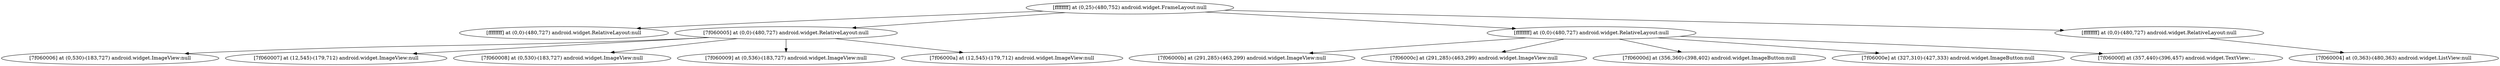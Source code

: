 strict digraph G {
  1 [ label="[ffffffff] at (0,25)-(480,752) android.widget.FrameLayout:null" ];
  2 [ label="[ffffffff] at (0,0)-(480,727) android.widget.RelativeLayout:null" ];
  3 [ label="[7f060005] at (0,0)-(480,727) android.widget.RelativeLayout:null" ];
  4 [ label="[7f060006] at (0,530)-(183,727) android.widget.ImageView:null" ];
  5 [ label="[7f060007] at (12,545)-(179,712) android.widget.ImageView:null" ];
  6 [ label="[7f060008] at (0,530)-(183,727) android.widget.ImageView:null" ];
  7 [ label="[7f060009] at (0,536)-(183,727) android.widget.ImageView:null" ];
  8 [ label="[7f06000a] at (12,545)-(179,712) android.widget.ImageView:null" ];
  9 [ label="[ffffffff] at (0,0)-(480,727) android.widget.RelativeLayout:null" ];
  10 [ label="[7f06000b] at (291,285)-(463,299) android.widget.ImageView:null" ];
  11 [ label="[7f06000c] at (291,285)-(463,299) android.widget.ImageView:null" ];
  12 [ label="[7f06000d] at (356,360)-(398,402) android.widget.ImageButton:null" ];
  13 [ label="[7f06000e] at (327,310)-(427,333) android.widget.ImageButton:null" ];
  14 [ label="[7f06000f] at (357,440)-(396,457) android.widget.TextView:..." ];
  15 [ label="[ffffffff] at (0,0)-(480,727) android.widget.RelativeLayout:null" ];
  16 [ label="[7f060004] at (0,363)-(480,363) android.widget.ListView:null" ];
  1 -> 2;
  1 -> 3;
  3 -> 4;
  3 -> 5;
  3 -> 6;
  3 -> 7;
  3 -> 8;
  1 -> 9;
  9 -> 10;
  9 -> 11;
  9 -> 12;
  9 -> 13;
  9 -> 14;
  1 -> 15;
  15 -> 16;
}
